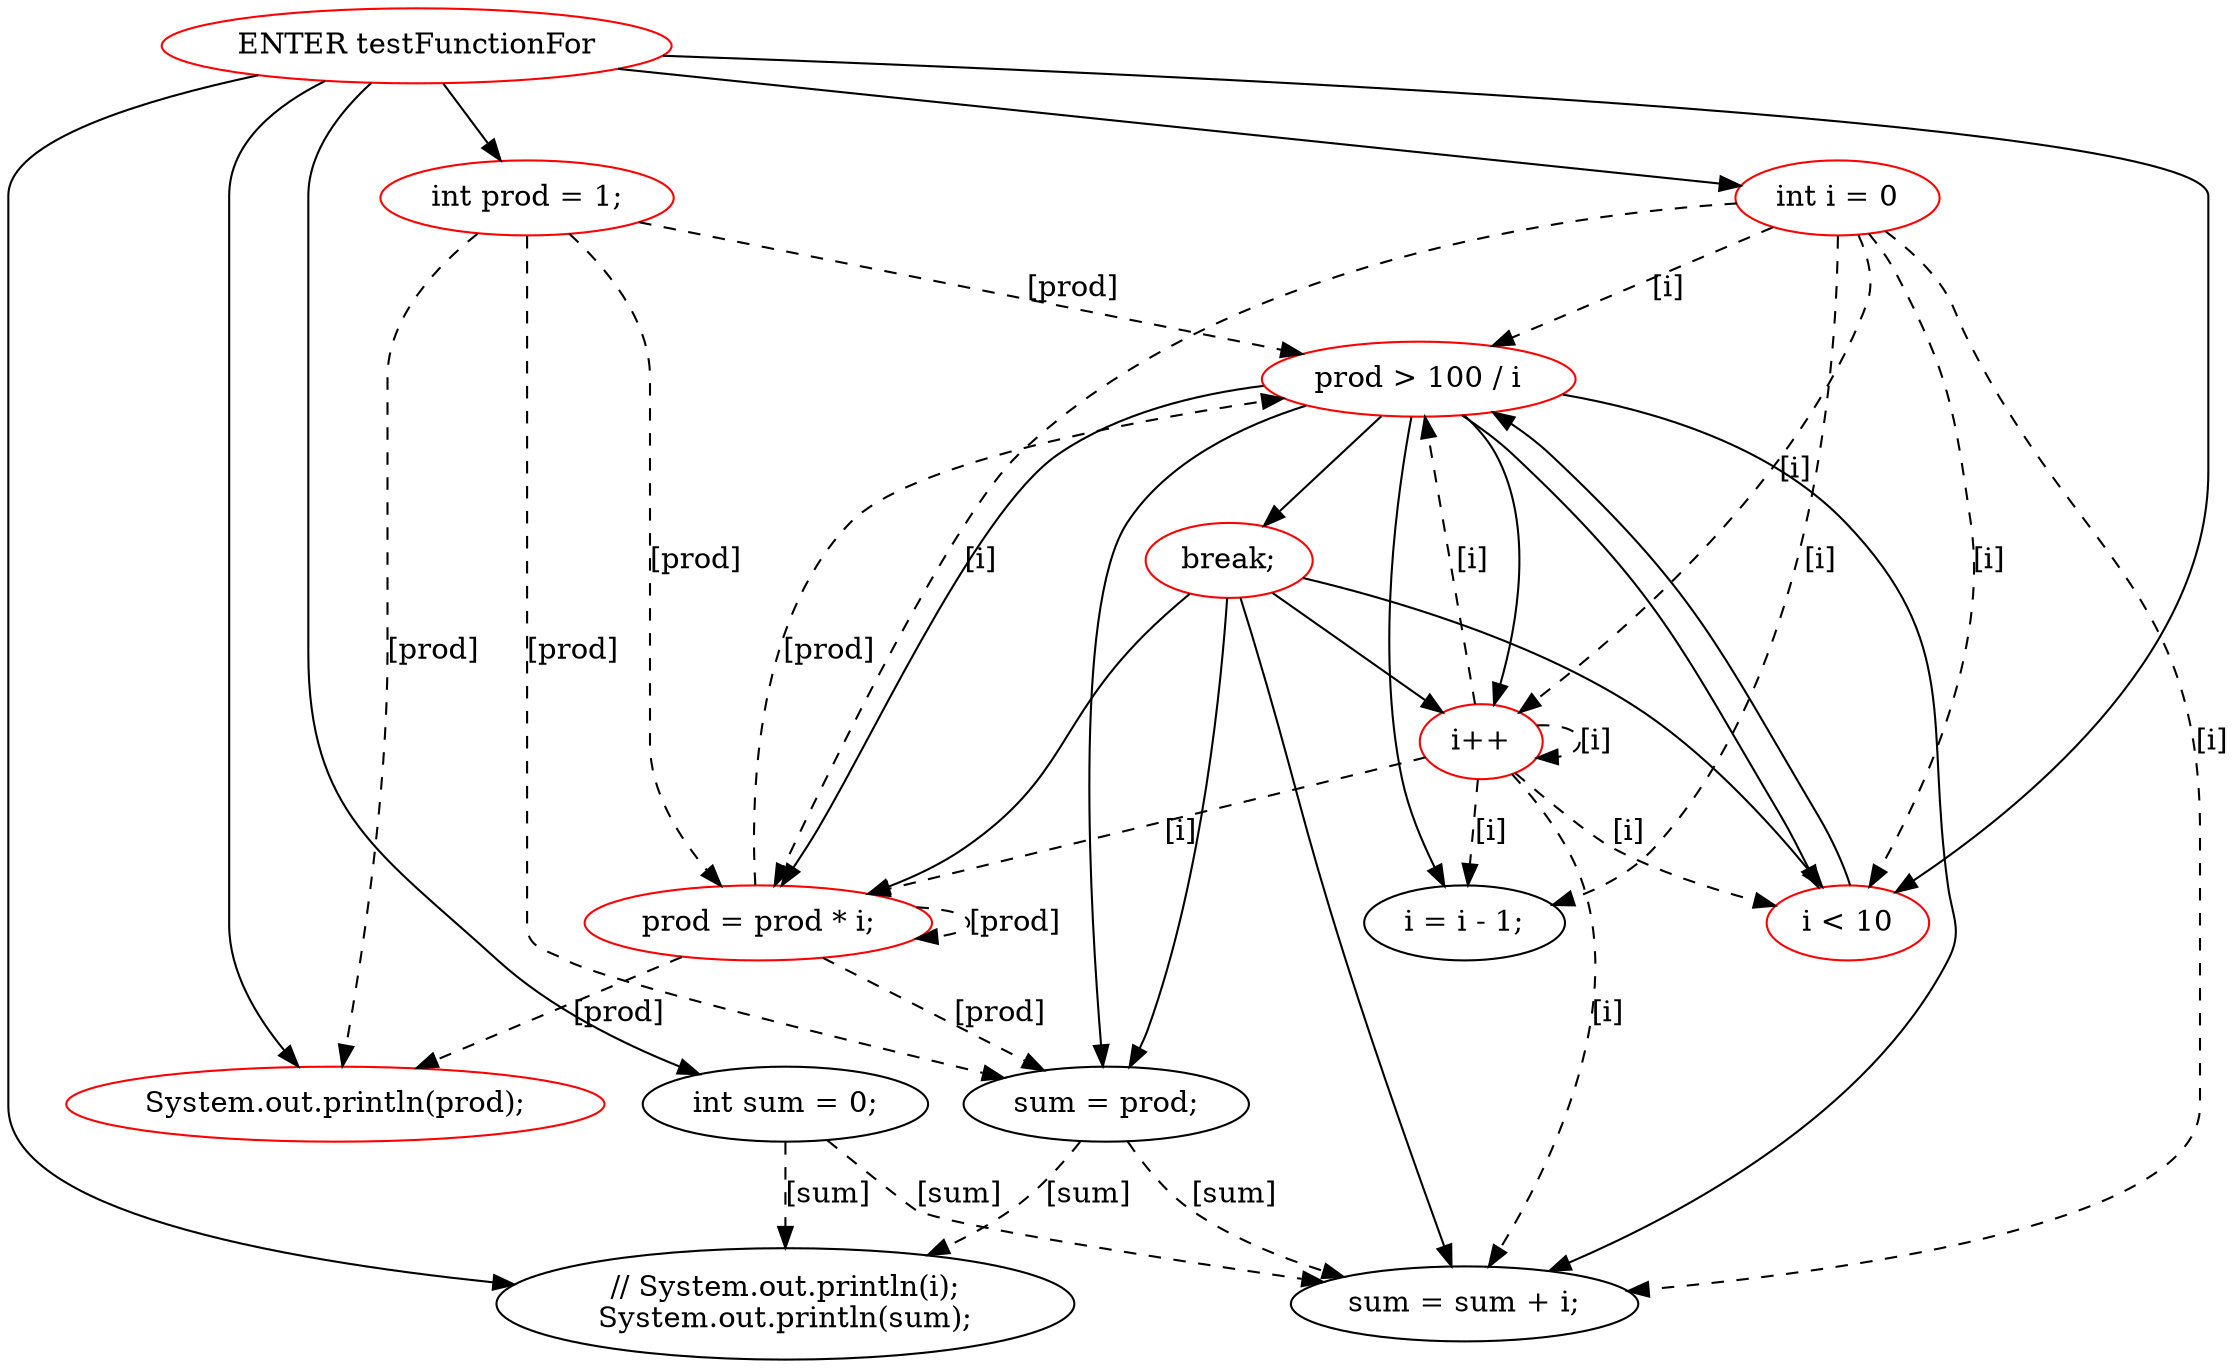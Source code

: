 strict digraph G {
  0 [ color="red" label="ENTER testFunctionFor" ];
  2 [ label="int sum = 0;" ];
  3 [ color="red" label="int prod = 1;" ];
  4 [ color="red" label="int i = 0" ];
  5 [ color="red" label="i < 10" ];
  6 [ color="red" label="prod > 100 / i" ];
  7 [ label="i = i - 1;" ];
  8 [ color="red" label="break;" ];
  9 [ label="sum = sum + i;" ];
  10 [ label="sum = prod;" ];
  11 [ color="red" label="prod = prod * i;" ];
  12 [ color="red" label="i++" ];
  13 [ label="// System.out.println(i);
System.out.println(sum);" ];
  14 [ color="red" label="System.out.println(prod);" ];
  0 -> 2 [ ];
  0 -> 3 [ ];
  0 -> 4 [ ];
  0 -> 5 [ ];
  0 -> 13 [ ];
  0 -> 14 [ ];
  5 -> 6 [ ];
  6 -> 7 [ ];
  6 -> 8 [ ];
  8 -> 9 [ ];
  8 -> 10 [ ];
  8 -> 11 [ ];
  8 -> 12 [ ];
  8 -> 5 [ ];
  6 -> 9 [ ];
  6 -> 10 [ ];
  6 -> 11 [ ];
  6 -> 12 [ ];
  6 -> 5 [ ];
  4 -> 5 [ style="dashed" label="[i]" ];
  12 -> 5 [ style="dashed" label="[i]" ];
  4 -> 6 [ style="dashed" label="[i]" ];
  3 -> 6 [ style="dashed" label="[prod]" ];
  12 -> 6 [ style="dashed" label="[i]" ];
  11 -> 6 [ style="dashed" label="[prod]" ];
  4 -> 7 [ style="dashed" label="[i]" ];
  12 -> 7 [ style="dashed" label="[i]" ];
  4 -> 9 [ style="dashed" label="[i]" ];
  2 -> 9 [ style="dashed" label="[sum]" ];
  12 -> 9 [ style="dashed" label="[i]" ];
  10 -> 9 [ style="dashed" label="[sum]" ];
  3 -> 10 [ style="dashed" label="[prod]" ];
  11 -> 10 [ style="dashed" label="[prod]" ];
  4 -> 11 [ style="dashed" label="[i]" ];
  3 -> 11 [ style="dashed" label="[prod]" ];
  12 -> 11 [ style="dashed" label="[i]" ];
  11 -> 11 [ style="dashed" label="[prod]" ];
  4 -> 12 [ style="dashed" label="[i]" ];
  12 -> 12 [ style="dashed" label="[i]" ];
  2 -> 13 [ style="dashed" label="[sum]" ];
  10 -> 13 [ style="dashed" label="[sum]" ];
  3 -> 14 [ style="dashed" label="[prod]" ];
  11 -> 14 [ style="dashed" label="[prod]" ];
}
